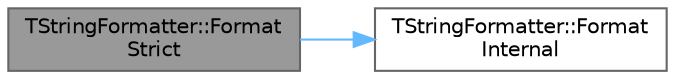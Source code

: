 digraph "TStringFormatter::FormatStrict"
{
 // INTERACTIVE_SVG=YES
 // LATEX_PDF_SIZE
  bgcolor="transparent";
  edge [fontname=Helvetica,fontsize=10,labelfontname=Helvetica,labelfontsize=10];
  node [fontname=Helvetica,fontsize=10,shape=box,height=0.2,width=0.4];
  rankdir="LR";
  Node1 [id="Node000001",label="TStringFormatter::Format\lStrict",height=0.2,width=0.4,color="gray40", fillcolor="grey60", style="filled", fontcolor="black",tooltip="Format the specified string using the specified arguments."];
  Node1 -> Node2 [id="edge1_Node000001_Node000002",color="steelblue1",style="solid",tooltip=" "];
  Node2 [id="Node000002",label="TStringFormatter::Format\lInternal",height=0.2,width=0.4,color="grey40", fillcolor="white", style="filled",URL="$d6/df6/classTStringFormatter.html#ad9fa10e2a399535f0f5a52396b3c0c14",tooltip="Internal formatting logic."];
}
